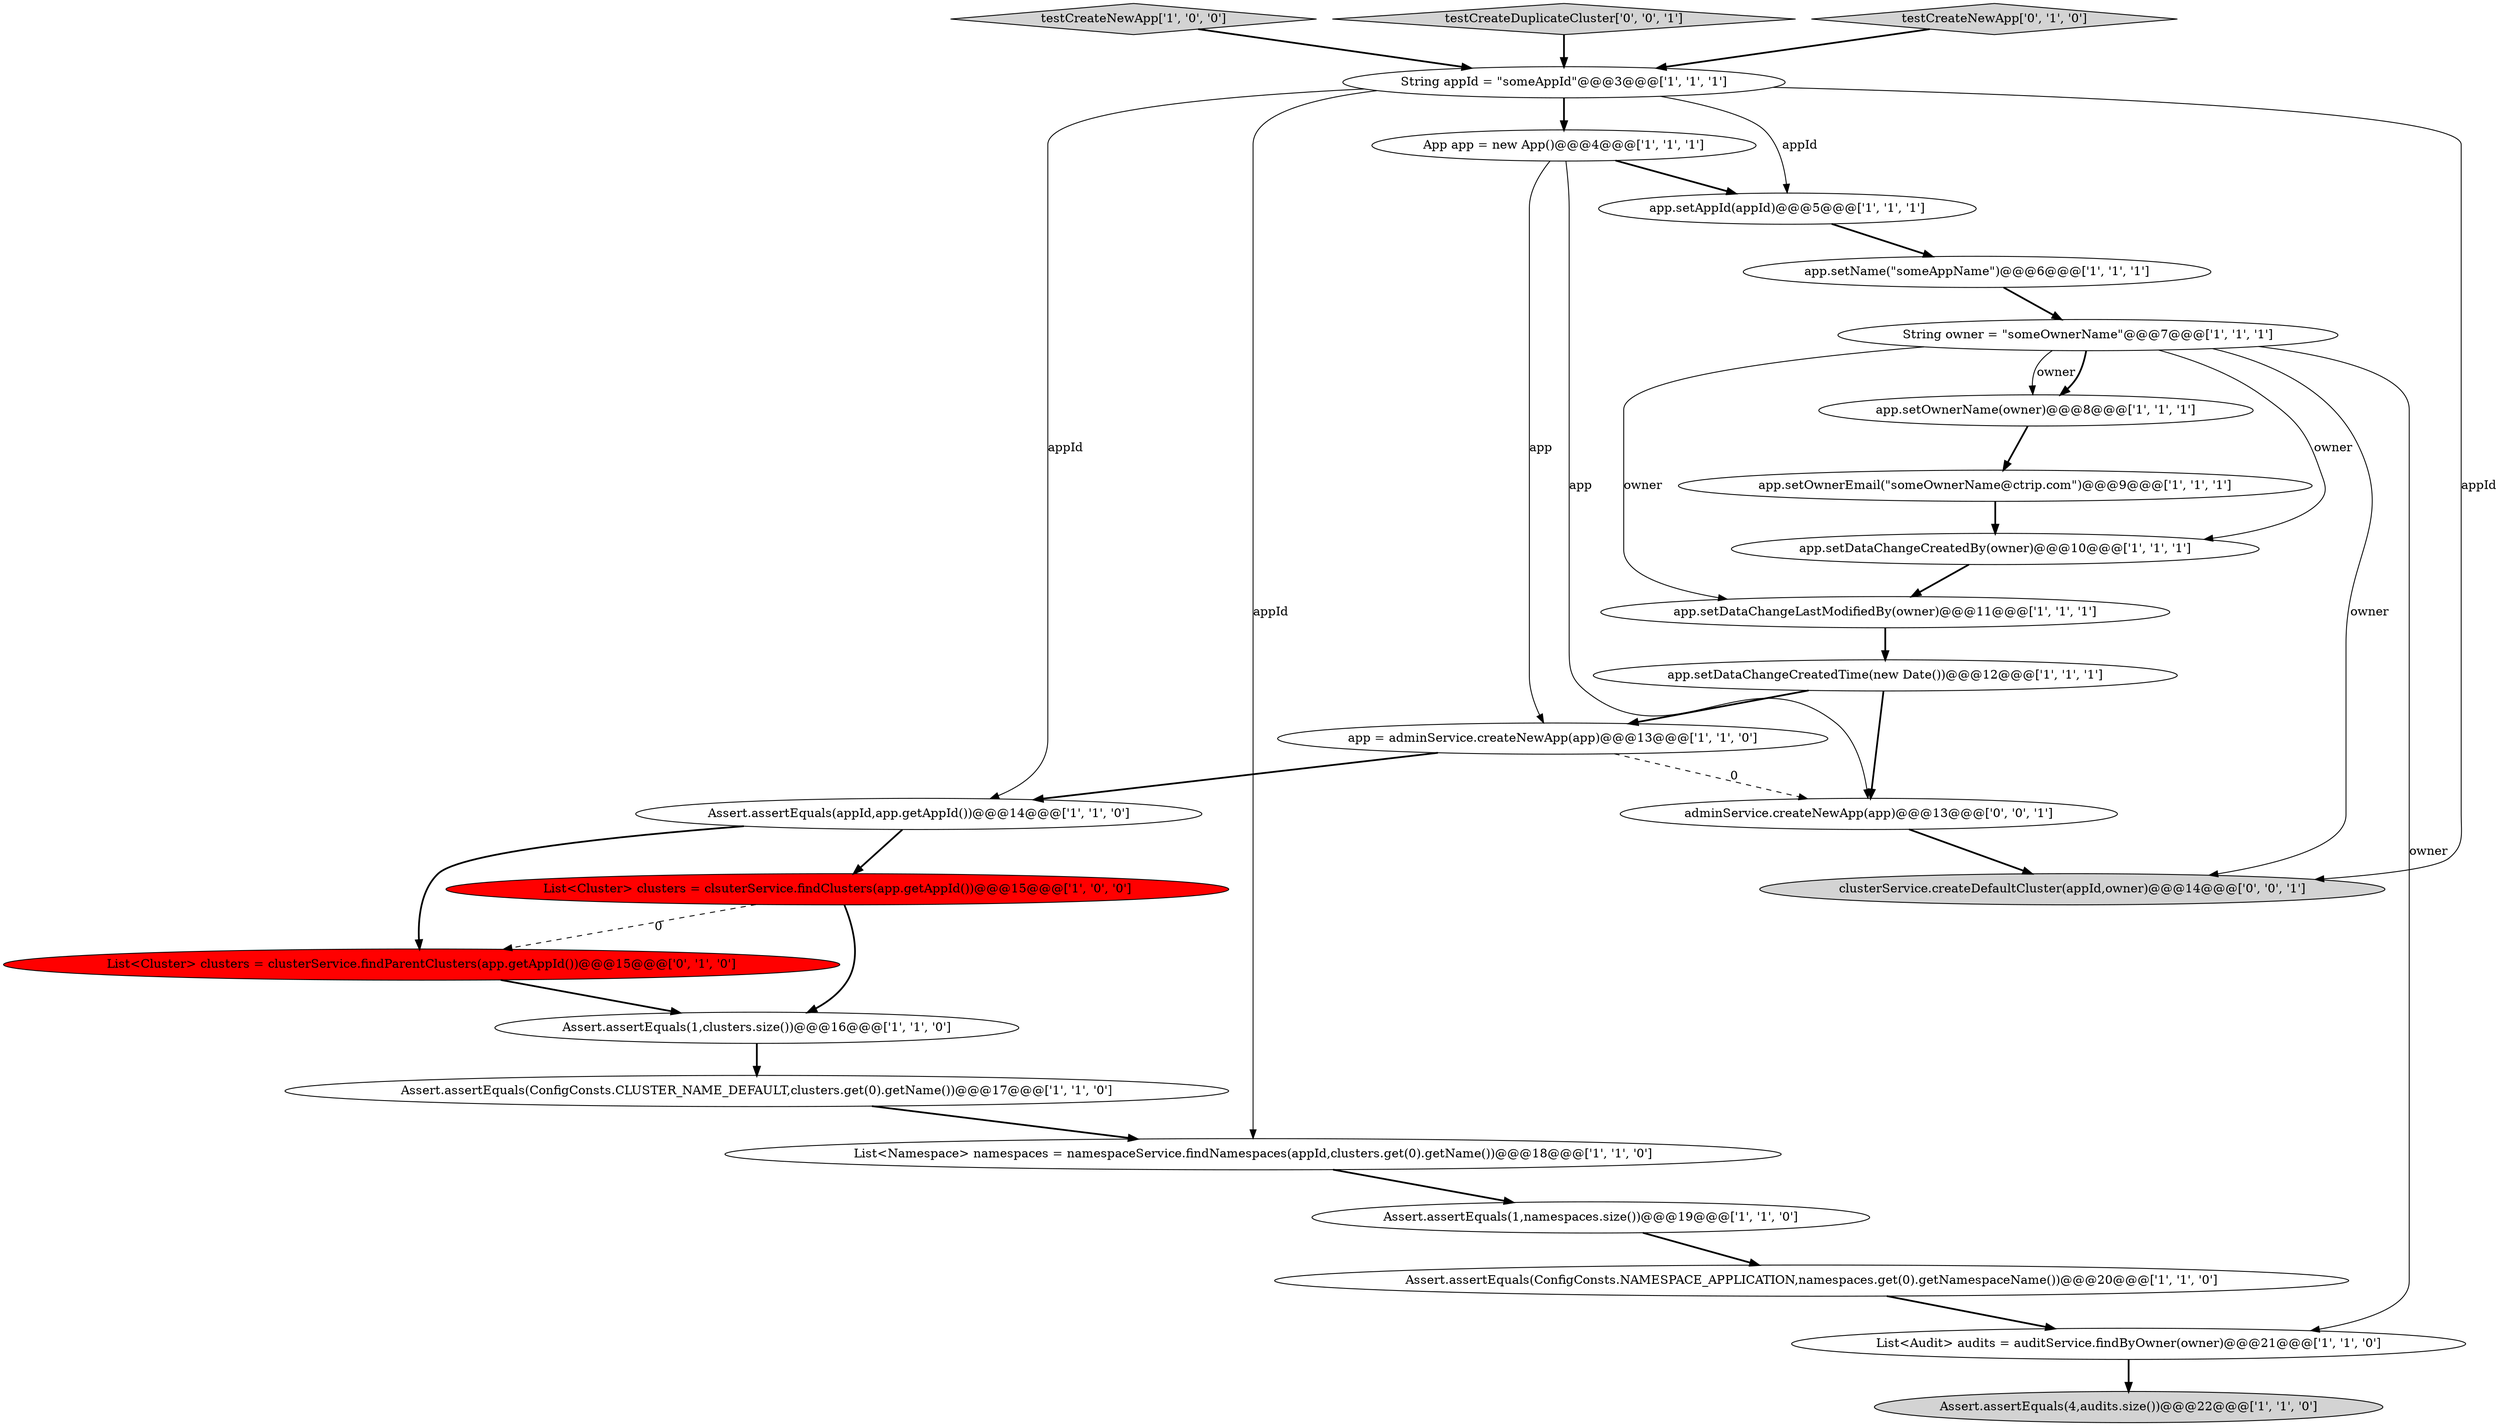 digraph {
23 [style = filled, label = "adminService.createNewApp(app)@@@13@@@['0', '0', '1']", fillcolor = white, shape = ellipse image = "AAA0AAABBB3BBB"];
14 [style = filled, label = "app.setOwnerName(owner)@@@8@@@['1', '1', '1']", fillcolor = white, shape = ellipse image = "AAA0AAABBB1BBB"];
11 [style = filled, label = "Assert.assertEquals(appId,app.getAppId())@@@14@@@['1', '1', '0']", fillcolor = white, shape = ellipse image = "AAA0AAABBB1BBB"];
18 [style = filled, label = "app.setName(\"someAppName\")@@@6@@@['1', '1', '1']", fillcolor = white, shape = ellipse image = "AAA0AAABBB1BBB"];
15 [style = filled, label = "app.setOwnerEmail(\"someOwnerName@ctrip.com\")@@@9@@@['1', '1', '1']", fillcolor = white, shape = ellipse image = "AAA0AAABBB1BBB"];
5 [style = filled, label = "testCreateNewApp['1', '0', '0']", fillcolor = lightgray, shape = diamond image = "AAA0AAABBB1BBB"];
17 [style = filled, label = "App app = new App()@@@4@@@['1', '1', '1']", fillcolor = white, shape = ellipse image = "AAA0AAABBB1BBB"];
2 [style = filled, label = "app = adminService.createNewApp(app)@@@13@@@['1', '1', '0']", fillcolor = white, shape = ellipse image = "AAA0AAABBB1BBB"];
13 [style = filled, label = "Assert.assertEquals(1,clusters.size())@@@16@@@['1', '1', '0']", fillcolor = white, shape = ellipse image = "AAA0AAABBB1BBB"];
22 [style = filled, label = "List<Cluster> clusters = clusterService.findParentClusters(app.getAppId())@@@15@@@['0', '1', '0']", fillcolor = red, shape = ellipse image = "AAA1AAABBB2BBB"];
25 [style = filled, label = "testCreateDuplicateCluster['0', '0', '1']", fillcolor = lightgray, shape = diamond image = "AAA0AAABBB3BBB"];
24 [style = filled, label = "clusterService.createDefaultCluster(appId,owner)@@@14@@@['0', '0', '1']", fillcolor = lightgray, shape = ellipse image = "AAA0AAABBB3BBB"];
7 [style = filled, label = "Assert.assertEquals(ConfigConsts.CLUSTER_NAME_DEFAULT,clusters.get(0).getName())@@@17@@@['1', '1', '0']", fillcolor = white, shape = ellipse image = "AAA0AAABBB1BBB"];
19 [style = filled, label = "String appId = \"someAppId\"@@@3@@@['1', '1', '1']", fillcolor = white, shape = ellipse image = "AAA0AAABBB1BBB"];
10 [style = filled, label = "List<Namespace> namespaces = namespaceService.findNamespaces(appId,clusters.get(0).getName())@@@18@@@['1', '1', '0']", fillcolor = white, shape = ellipse image = "AAA0AAABBB1BBB"];
9 [style = filled, label = "app.setDataChangeLastModifiedBy(owner)@@@11@@@['1', '1', '1']", fillcolor = white, shape = ellipse image = "AAA0AAABBB1BBB"];
1 [style = filled, label = "app.setAppId(appId)@@@5@@@['1', '1', '1']", fillcolor = white, shape = ellipse image = "AAA0AAABBB1BBB"];
8 [style = filled, label = "String owner = \"someOwnerName\"@@@7@@@['1', '1', '1']", fillcolor = white, shape = ellipse image = "AAA0AAABBB1BBB"];
12 [style = filled, label = "List<Cluster> clusters = clsuterService.findClusters(app.getAppId())@@@15@@@['1', '0', '0']", fillcolor = red, shape = ellipse image = "AAA1AAABBB1BBB"];
0 [style = filled, label = "List<Audit> audits = auditService.findByOwner(owner)@@@21@@@['1', '1', '0']", fillcolor = white, shape = ellipse image = "AAA0AAABBB1BBB"];
4 [style = filled, label = "Assert.assertEquals(4,audits.size())@@@22@@@['1', '1', '0']", fillcolor = lightgray, shape = ellipse image = "AAA0AAABBB1BBB"];
16 [style = filled, label = "app.setDataChangeCreatedTime(new Date())@@@12@@@['1', '1', '1']", fillcolor = white, shape = ellipse image = "AAA0AAABBB1BBB"];
21 [style = filled, label = "testCreateNewApp['0', '1', '0']", fillcolor = lightgray, shape = diamond image = "AAA0AAABBB2BBB"];
20 [style = filled, label = "Assert.assertEquals(ConfigConsts.NAMESPACE_APPLICATION,namespaces.get(0).getNamespaceName())@@@20@@@['1', '1', '0']", fillcolor = white, shape = ellipse image = "AAA0AAABBB1BBB"];
3 [style = filled, label = "app.setDataChangeCreatedBy(owner)@@@10@@@['1', '1', '1']", fillcolor = white, shape = ellipse image = "AAA0AAABBB1BBB"];
6 [style = filled, label = "Assert.assertEquals(1,namespaces.size())@@@19@@@['1', '1', '0']", fillcolor = white, shape = ellipse image = "AAA0AAABBB1BBB"];
2->23 [style = dashed, label="0"];
8->14 [style = solid, label="owner"];
17->1 [style = bold, label=""];
21->19 [style = bold, label=""];
8->9 [style = solid, label="owner"];
7->10 [style = bold, label=""];
8->3 [style = solid, label="owner"];
20->0 [style = bold, label=""];
19->24 [style = solid, label="appId"];
8->14 [style = bold, label=""];
19->11 [style = solid, label="appId"];
1->18 [style = bold, label=""];
11->12 [style = bold, label=""];
19->17 [style = bold, label=""];
16->23 [style = bold, label=""];
16->2 [style = bold, label=""];
15->3 [style = bold, label=""];
10->6 [style = bold, label=""];
9->16 [style = bold, label=""];
3->9 [style = bold, label=""];
6->20 [style = bold, label=""];
12->13 [style = bold, label=""];
5->19 [style = bold, label=""];
17->2 [style = solid, label="app"];
8->0 [style = solid, label="owner"];
23->24 [style = bold, label=""];
8->24 [style = solid, label="owner"];
19->10 [style = solid, label="appId"];
0->4 [style = bold, label=""];
13->7 [style = bold, label=""];
12->22 [style = dashed, label="0"];
25->19 [style = bold, label=""];
11->22 [style = bold, label=""];
19->1 [style = solid, label="appId"];
17->23 [style = solid, label="app"];
14->15 [style = bold, label=""];
18->8 [style = bold, label=""];
2->11 [style = bold, label=""];
22->13 [style = bold, label=""];
}

